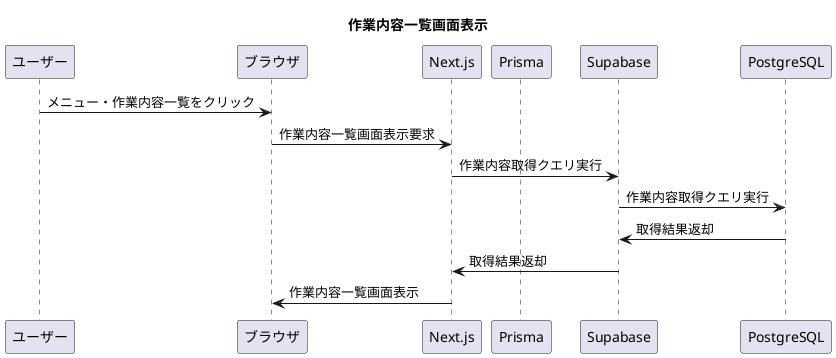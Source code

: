 @startuml pageAngerLogDetail
title "作業内容一覧画面表示"
participant ユーザー
participant ブラウザ
participant Next.js
participant Prisma
participant Supabase
participant PostgreSQL

ユーザー -> ブラウザ: メニュー・作業内容一覧をクリック
ブラウザ -> Next.js: 作業内容一覧画面表示要求
Next.js -> Supabase: 作業内容取得クエリ実行
Supabase -> PostgreSQL: 作業内容取得クエリ実行
PostgreSQL -> Supabase: 取得結果返却
Supabase -> Next.js: 取得結果返却
Next.js -> ブラウザ: 作業内容一覧画面表示

@enduml